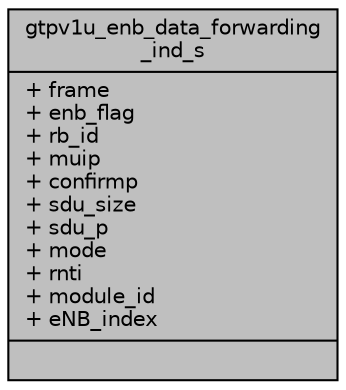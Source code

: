 digraph "gtpv1u_enb_data_forwarding_ind_s"
{
 // LATEX_PDF_SIZE
  edge [fontname="Helvetica",fontsize="10",labelfontname="Helvetica",labelfontsize="10"];
  node [fontname="Helvetica",fontsize="10",shape=record];
  Node1 [label="{gtpv1u_enb_data_forwarding\l_ind_s\n|+ frame\l+ enb_flag\l+ rb_id\l+ muip\l+ confirmp\l+ sdu_size\l+ sdu_p\l+ mode\l+ rnti\l+ module_id\l+ eNB_index\l|}",height=0.2,width=0.4,color="black", fillcolor="grey75", style="filled", fontcolor="black",tooltip=" "];
}
